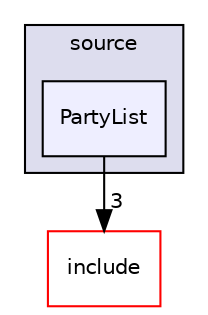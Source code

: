 digraph "/home/kakureki/GitHub/repo-Team3/Project1/src/source/PartyList" {
  compound=true
  node [ fontsize="10", fontname="Helvetica"];
  edge [ labelfontsize="10", labelfontname="Helvetica"];
  subgraph clusterdir_94e7a0fbe7f8eaf7f05ee7b02c647e9f {
    graph [ bgcolor="#ddddee", pencolor="black", label="source" fontname="Helvetica", fontsize="10", URL="dir_94e7a0fbe7f8eaf7f05ee7b02c647e9f.html"]
  dir_4169f7e28d51bfe600b4a38b7c7c2dc7 [shape=box, label="PartyList", style="filled", fillcolor="#eeeeff", pencolor="black", URL="dir_4169f7e28d51bfe600b4a38b7c7c2dc7.html"];
  }
  dir_b0856f6b0d80ccb263b2f415c91f9e17 [shape=box label="include" fillcolor="white" style="filled" color="red" URL="dir_b0856f6b0d80ccb263b2f415c91f9e17.html"];
  dir_4169f7e28d51bfe600b4a38b7c7c2dc7->dir_b0856f6b0d80ccb263b2f415c91f9e17 [headlabel="3", labeldistance=1.5 headhref="dir_000012_000001.html"];
}
